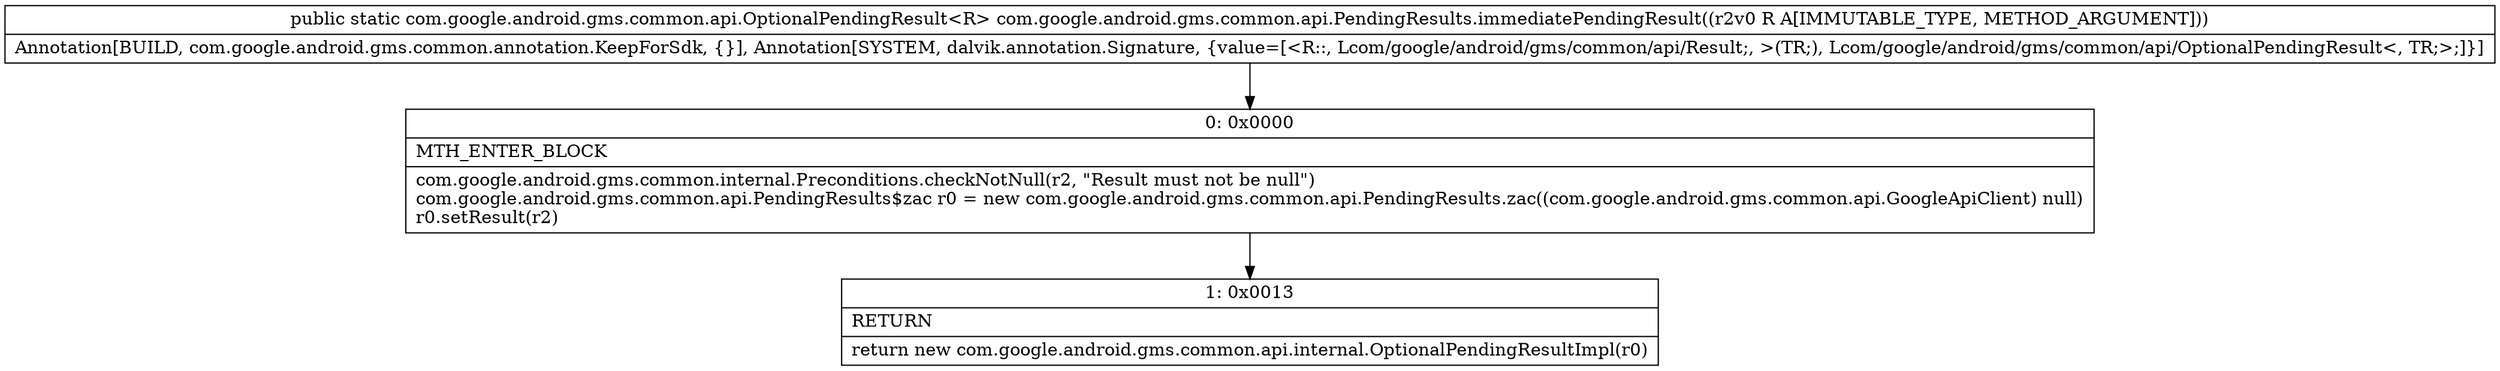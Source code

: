 digraph "CFG forcom.google.android.gms.common.api.PendingResults.immediatePendingResult(Lcom\/google\/android\/gms\/common\/api\/Result;)Lcom\/google\/android\/gms\/common\/api\/OptionalPendingResult;" {
Node_0 [shape=record,label="{0\:\ 0x0000|MTH_ENTER_BLOCK\l|com.google.android.gms.common.internal.Preconditions.checkNotNull(r2, \"Result must not be null\")\lcom.google.android.gms.common.api.PendingResults$zac r0 = new com.google.android.gms.common.api.PendingResults.zac((com.google.android.gms.common.api.GoogleApiClient) null)\lr0.setResult(r2)\l}"];
Node_1 [shape=record,label="{1\:\ 0x0013|RETURN\l|return new com.google.android.gms.common.api.internal.OptionalPendingResultImpl(r0)\l}"];
MethodNode[shape=record,label="{public static com.google.android.gms.common.api.OptionalPendingResult\<R\> com.google.android.gms.common.api.PendingResults.immediatePendingResult((r2v0 R A[IMMUTABLE_TYPE, METHOD_ARGUMENT]))  | Annotation[BUILD, com.google.android.gms.common.annotation.KeepForSdk, \{\}], Annotation[SYSTEM, dalvik.annotation.Signature, \{value=[\<R::, Lcom\/google\/android\/gms\/common\/api\/Result;, \>(TR;), Lcom\/google\/android\/gms\/common\/api\/OptionalPendingResult\<, TR;\>;]\}]\l}"];
MethodNode -> Node_0;
Node_0 -> Node_1;
}

